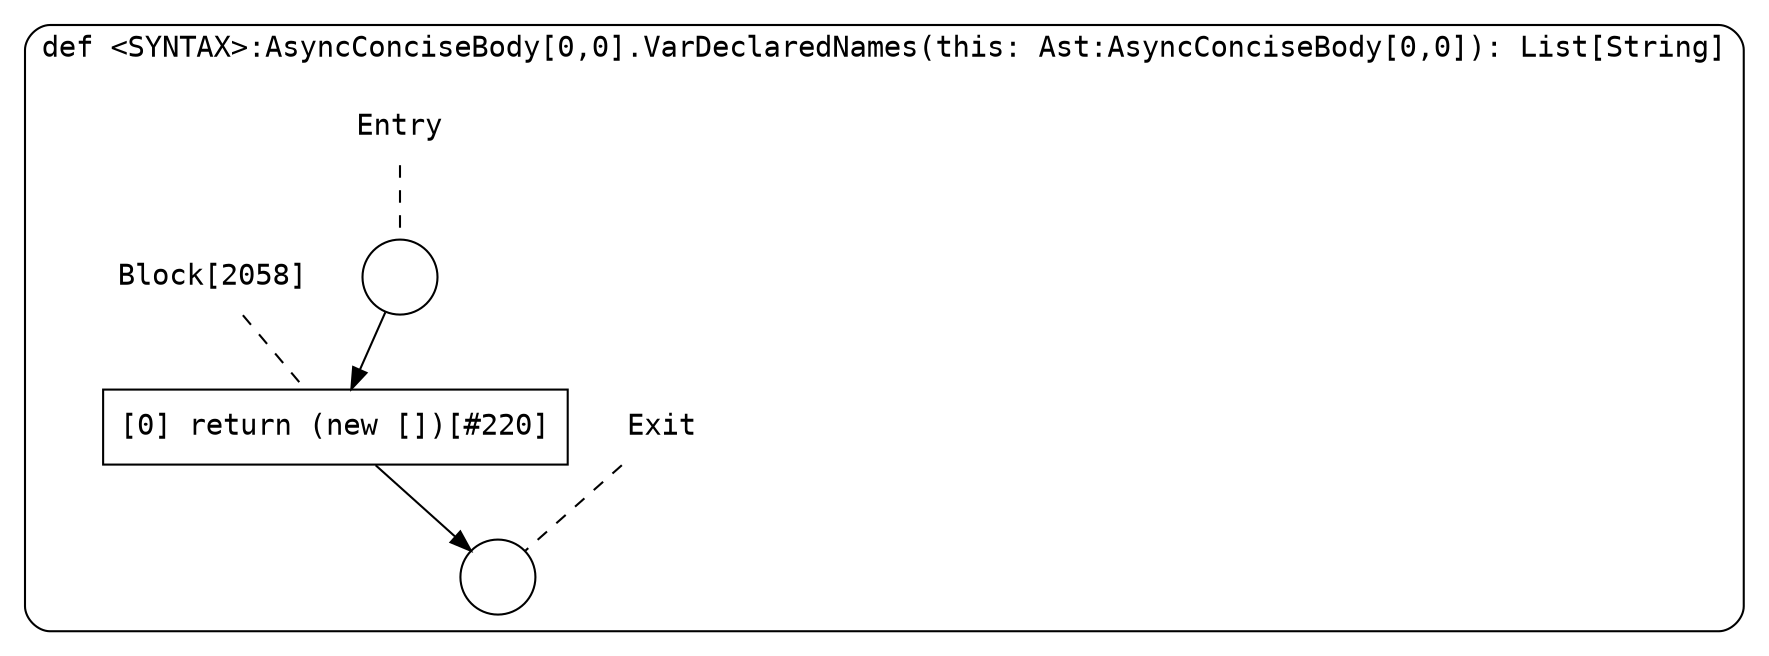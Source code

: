 digraph {
  graph [fontname = "Consolas"]
  node [fontname = "Consolas"]
  edge [fontname = "Consolas"]
  subgraph cluster382 {
    label = "def <SYNTAX>:AsyncConciseBody[0,0].VarDeclaredNames(this: Ast:AsyncConciseBody[0,0]): List[String]"
    style = rounded
    cluster382_entry_name [shape=none, label=<<font color="black">Entry</font>>]
    cluster382_entry_name -> cluster382_entry [arrowhead=none, color="black", style=dashed]
    cluster382_entry [shape=circle label=" " color="black" fillcolor="white" style=filled]
    cluster382_entry -> node2058 [color="black"]
    cluster382_exit_name [shape=none, label=<<font color="black">Exit</font>>]
    cluster382_exit_name -> cluster382_exit [arrowhead=none, color="black", style=dashed]
    cluster382_exit [shape=circle label=" " color="black" fillcolor="white" style=filled]
    node2058_name [shape=none, label=<<font color="black">Block[2058]</font>>]
    node2058_name -> node2058 [arrowhead=none, color="black", style=dashed]
    node2058 [shape=box, label=<<font color="black">[0] return (new [])[#220]<BR ALIGN="LEFT"/></font>> color="black" fillcolor="white", style=filled]
    node2058 -> cluster382_exit [color="black"]
  }
}